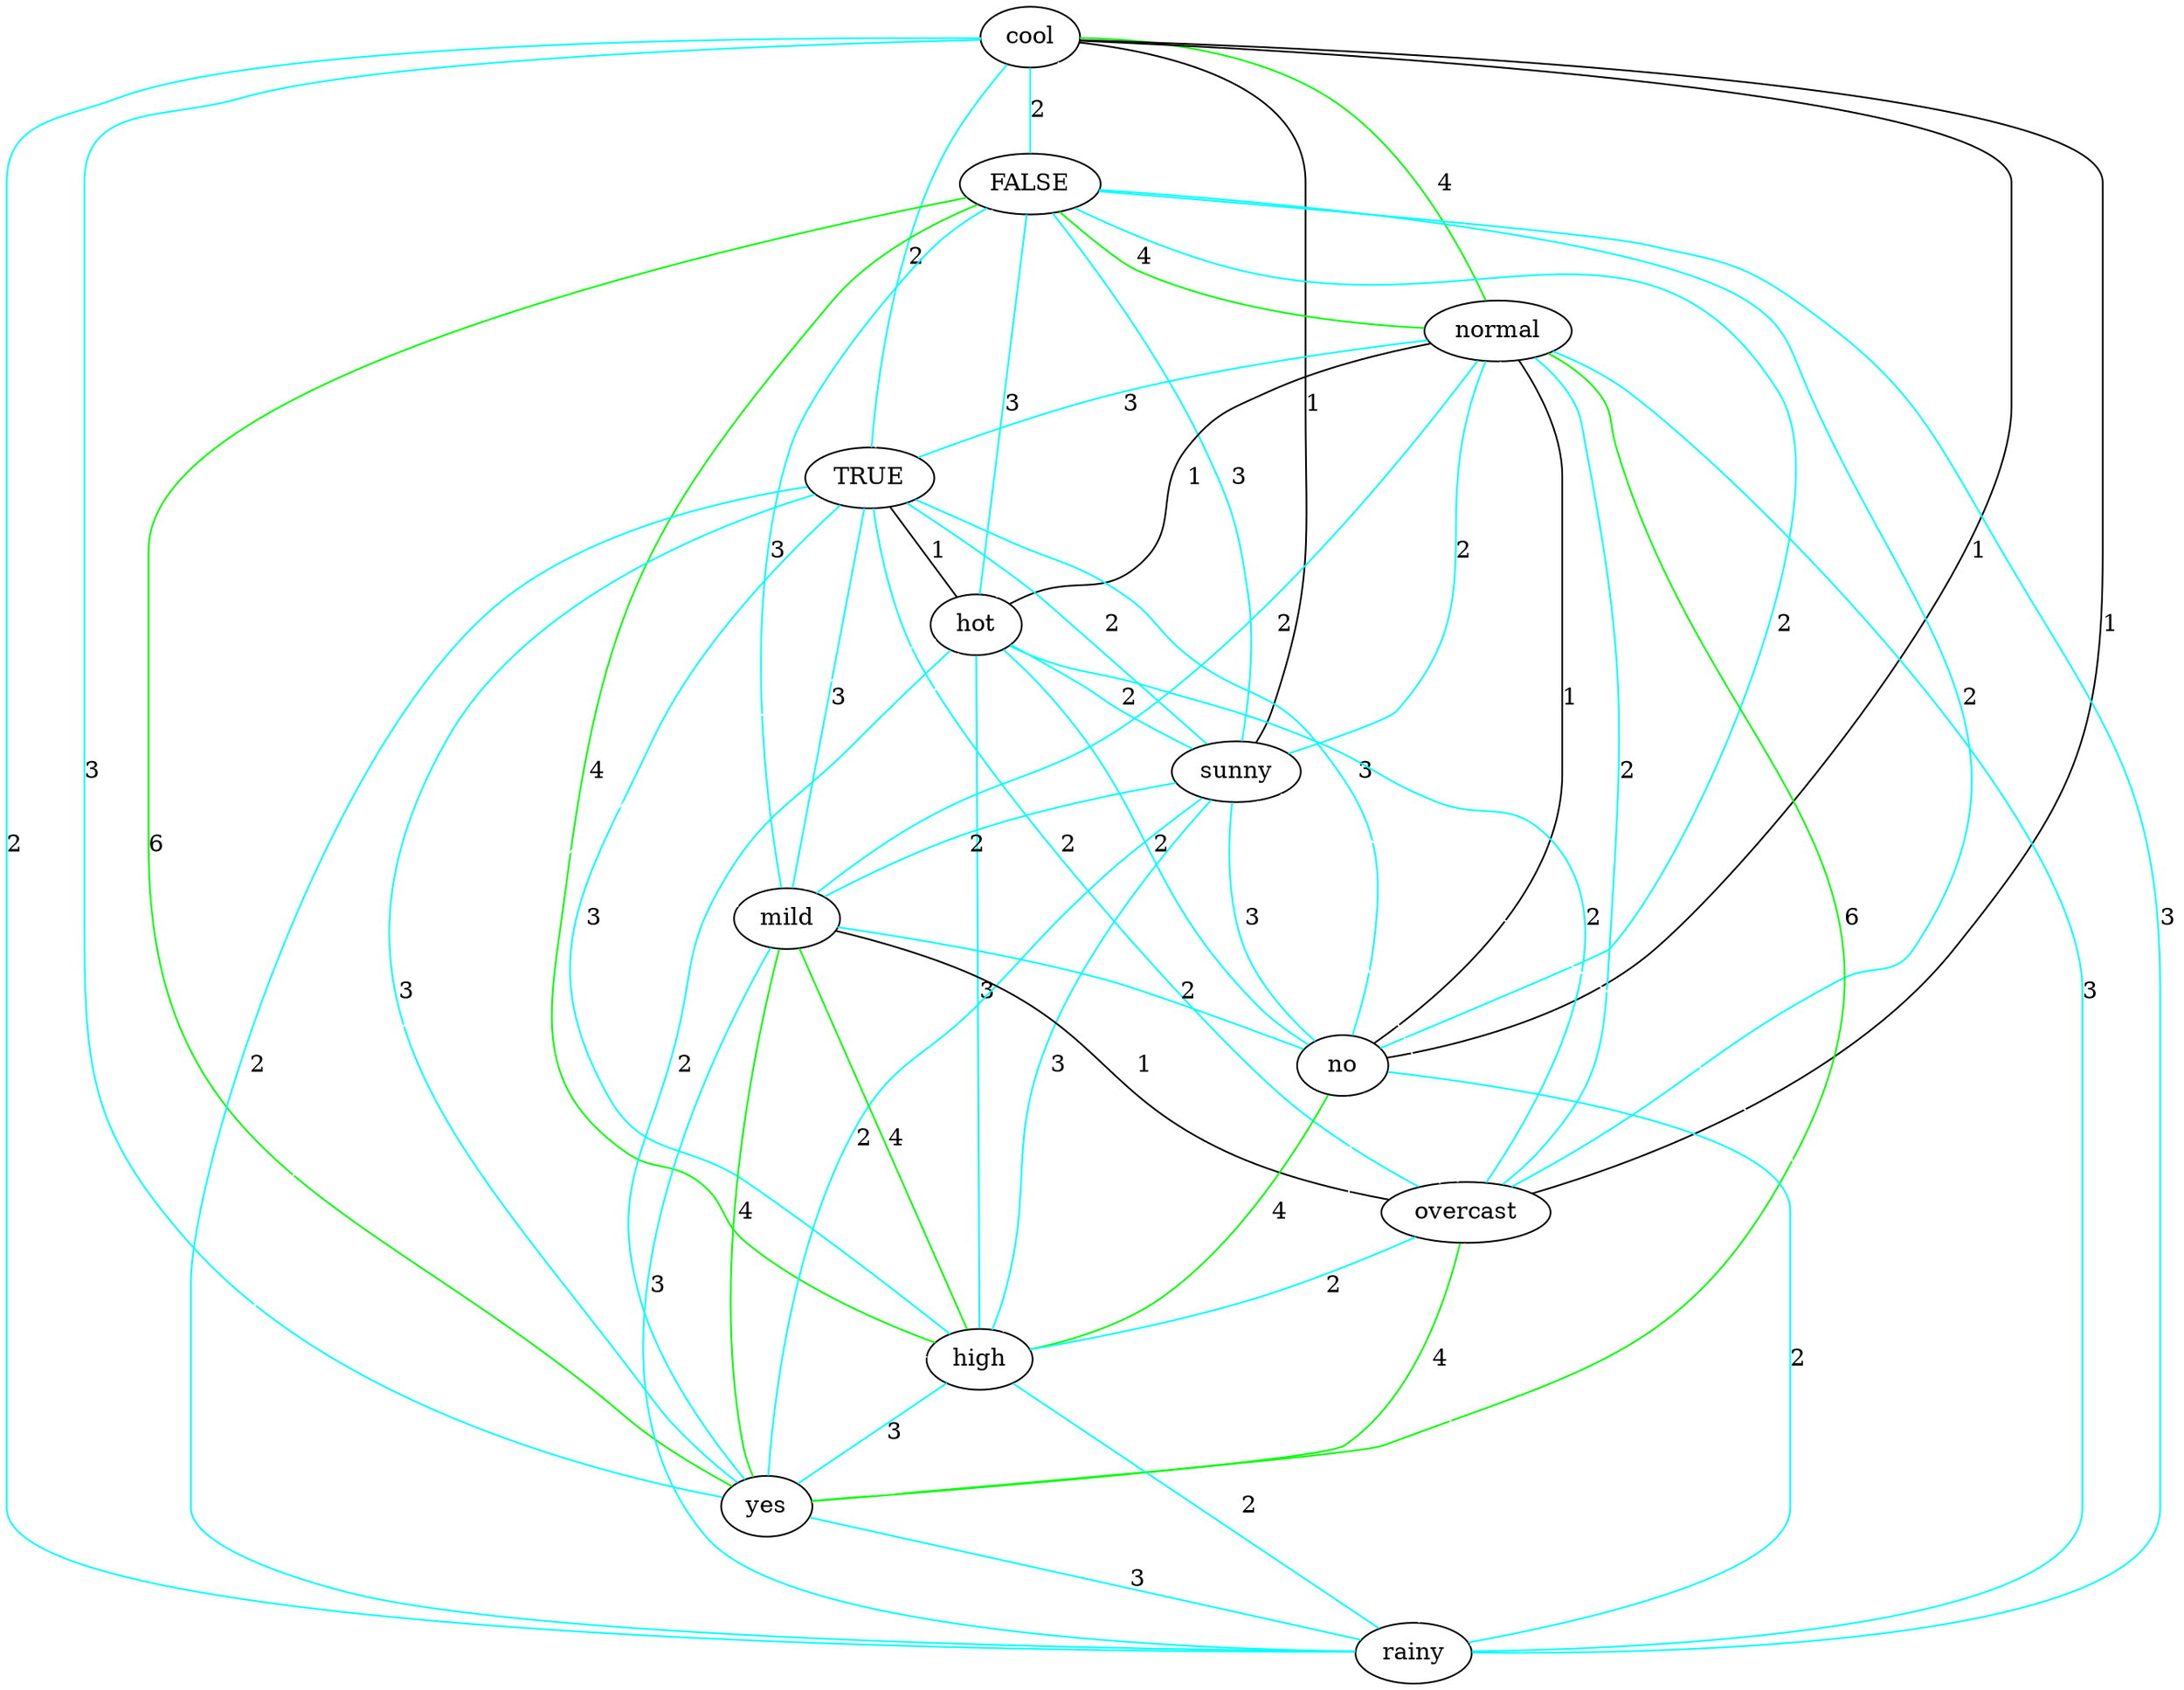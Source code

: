 strict graph "" {
cool;
FALSE;
normal;
TRUE;
hot;
sunny;
mild;
no;
overcast;
high;
yes;
rainy;
cool -- mild  [color=white];
cool -- no  [color=black, label=1];
cool -- FALSE  [color=cyan, label=2];
cool -- normal  [color=green, label=4];
cool -- overcast  [color=black, label=1];
cool -- rainy  [color=cyan, label=2];
cool -- TRUE  [color=cyan, label=2];
cool -- hot  [color=white];
cool -- high  [color=white];
cool -- yes  [color=cyan, label=3];
cool -- sunny  [color=black, label=1];
FALSE -- mild  [color=cyan, label=3];
FALSE -- no  [color=cyan, label=2];
FALSE -- normal  [color=green, label=4];
FALSE -- overcast  [color=cyan, label=2];
FALSE -- rainy  [color=cyan, label=3];
FALSE -- TRUE  [color=white];
FALSE -- hot  [color=cyan, label=3];
FALSE -- high  [color=green, label=4];
FALSE -- yes  [color=green, label=6];
FALSE -- sunny  [color=cyan, label=3];
normal -- mild  [color=cyan, label=2];
normal -- no  [color=black, label=1];
normal -- overcast  [color=cyan, label=2];
normal -- rainy  [color=cyan, label=3];
normal -- TRUE  [color=cyan, label=3];
normal -- hot  [color=black, label=1];
normal -- high  [color=white];
normal -- yes  [color=green, label=6];
normal -- sunny  [color=cyan, label=2];
TRUE -- mild  [color=cyan, label=3];
TRUE -- no  [color=cyan, label=3];
TRUE -- rainy  [color=cyan, label=2];
TRUE -- overcast  [color=cyan, label=2];
TRUE -- hot  [color=black, label=1];
TRUE -- high  [color=cyan, label=3];
TRUE -- yes  [color=cyan, label=3];
TRUE -- sunny  [color=cyan, label=2];
hot -- mild  [color=white];
hot -- no  [color=cyan, label=2];
hot -- overcast  [color=cyan, label=2];
hot -- yes  [color=cyan, label=2];
hot -- high  [color=cyan, label=3];
hot -- rainy  [color=white];
hot -- sunny  [color=cyan, label=2];
sunny -- mild  [color=cyan, label=2];
sunny -- no  [color=cyan, label=3];
sunny -- overcast  [color=white];
sunny -- high  [color=cyan, label=3];
sunny -- yes  [color=cyan, label=2];
sunny -- rainy  [color=white];
mild -- no  [color=cyan, label=2];
mild -- overcast  [color=black, label=1];
mild -- rainy  [color=cyan, label=3];
mild -- high  [color=green, label=4];
mild -- yes  [color=green, label=4];
no -- overcast  [color=white];
no -- rainy  [color=cyan, label=2];
no -- high  [color=green, label=4];
no -- yes  [color=white];
overcast -- rainy  [color=white];
overcast -- high  [color=cyan, label=2];
overcast -- yes  [color=green, label=4];
high -- rainy  [color=cyan, label=2];
high -- yes  [color=cyan, label=3];
yes -- rainy  [color=cyan, label=3];
}
